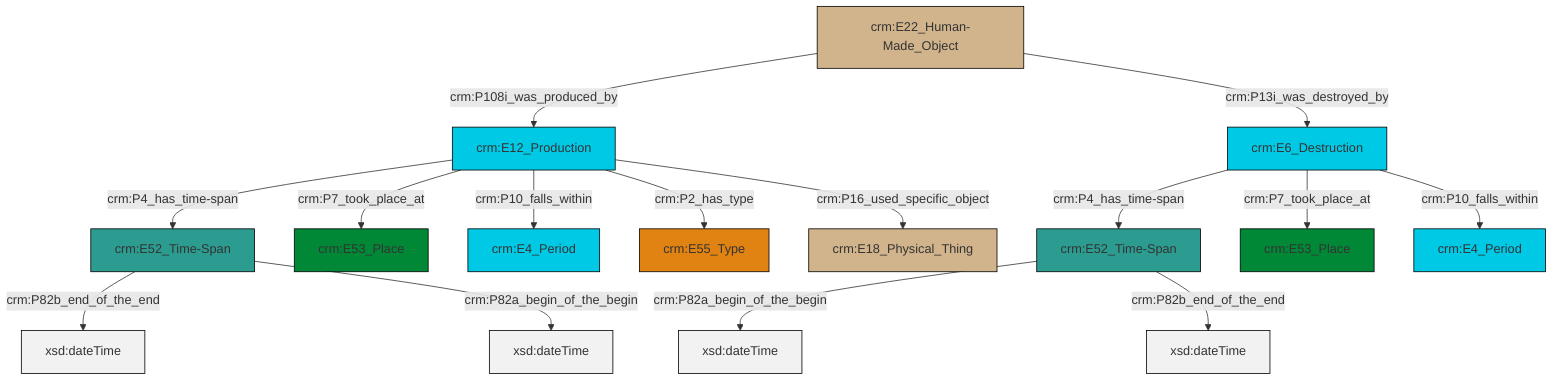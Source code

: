 graph TD
classDef Literal fill:#f2f2f2,stroke:#000000;
classDef CRM_Entity fill:#FFFFFF,stroke:#000000;
classDef Temporal_Entity fill:#00C9E6, stroke:#000000;
classDef Type fill:#E18312, stroke:#000000;
classDef Time-Span fill:#2C9C91, stroke:#000000;
classDef Appellation fill:#FFEB7F, stroke:#000000;
classDef Place fill:#008836, stroke:#000000;
classDef Persistent_Item fill:#B266B2, stroke:#000000;
classDef Conceptual_Object fill:#FFD700, stroke:#000000;
classDef Physical_Thing fill:#D2B48C, stroke:#000000;
classDef Actor fill:#f58aad, stroke:#000000;
classDef PC_Classes fill:#4ce600, stroke:#000000;
classDef Multi fill:#cccccc,stroke:#000000;

0["crm:E12_Production"]:::Temporal_Entity -->|crm:P4_has_time-span| 1["crm:E52_Time-Span"]:::Time-Span
1["crm:E52_Time-Span"]:::Time-Span -->|crm:P82b_end_of_the_end| 4[xsd:dateTime]:::Literal
0["crm:E12_Production"]:::Temporal_Entity -->|crm:P7_took_place_at| 7["crm:E53_Place"]:::Place
0["crm:E12_Production"]:::Temporal_Entity -->|crm:P10_falls_within| 8["crm:E4_Period"]:::Temporal_Entity
10["crm:E52_Time-Span"]:::Time-Span -->|crm:P82a_begin_of_the_begin| 11[xsd:dateTime]:::Literal
0["crm:E12_Production"]:::Temporal_Entity -->|crm:P2_has_type| 12["crm:E55_Type"]:::Type
15["crm:E6_Destruction"]:::Temporal_Entity -->|crm:P4_has_time-span| 10["crm:E52_Time-Span"]:::Time-Span
15["crm:E6_Destruction"]:::Temporal_Entity -->|crm:P7_took_place_at| 2["crm:E53_Place"]:::Place
0["crm:E12_Production"]:::Temporal_Entity -->|crm:P16_used_specific_object| 17["crm:E18_Physical_Thing"]:::Physical_Thing
13["crm:E22_Human-Made_Object"]:::Physical_Thing -->|crm:P108i_was_produced_by| 0["crm:E12_Production"]:::Temporal_Entity
1["crm:E52_Time-Span"]:::Time-Span -->|crm:P82a_begin_of_the_begin| 18[xsd:dateTime]:::Literal
13["crm:E22_Human-Made_Object"]:::Physical_Thing -->|crm:P13i_was_destroyed_by| 15["crm:E6_Destruction"]:::Temporal_Entity
10["crm:E52_Time-Span"]:::Time-Span -->|crm:P82b_end_of_the_end| 20[xsd:dateTime]:::Literal
15["crm:E6_Destruction"]:::Temporal_Entity -->|crm:P10_falls_within| 5["crm:E4_Period"]:::Temporal_Entity